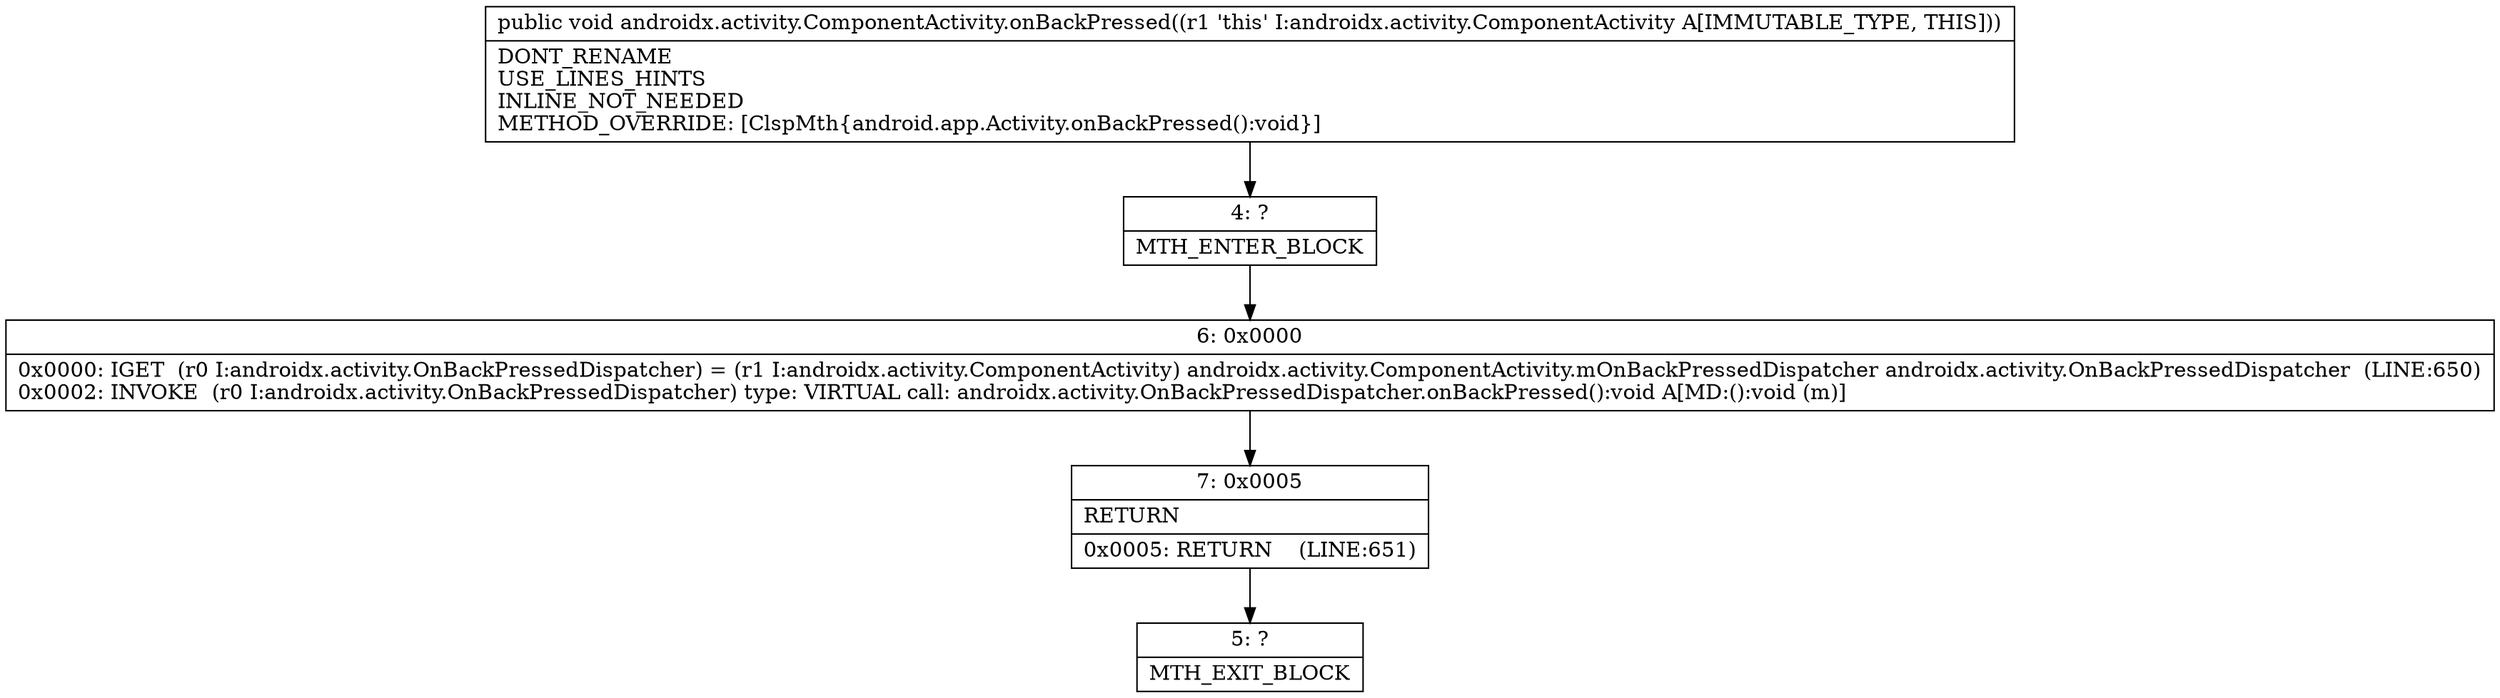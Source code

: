 digraph "CFG forandroidx.activity.ComponentActivity.onBackPressed()V" {
Node_4 [shape=record,label="{4\:\ ?|MTH_ENTER_BLOCK\l}"];
Node_6 [shape=record,label="{6\:\ 0x0000|0x0000: IGET  (r0 I:androidx.activity.OnBackPressedDispatcher) = (r1 I:androidx.activity.ComponentActivity) androidx.activity.ComponentActivity.mOnBackPressedDispatcher androidx.activity.OnBackPressedDispatcher  (LINE:650)\l0x0002: INVOKE  (r0 I:androidx.activity.OnBackPressedDispatcher) type: VIRTUAL call: androidx.activity.OnBackPressedDispatcher.onBackPressed():void A[MD:():void (m)]\l}"];
Node_7 [shape=record,label="{7\:\ 0x0005|RETURN\l|0x0005: RETURN    (LINE:651)\l}"];
Node_5 [shape=record,label="{5\:\ ?|MTH_EXIT_BLOCK\l}"];
MethodNode[shape=record,label="{public void androidx.activity.ComponentActivity.onBackPressed((r1 'this' I:androidx.activity.ComponentActivity A[IMMUTABLE_TYPE, THIS]))  | DONT_RENAME\lUSE_LINES_HINTS\lINLINE_NOT_NEEDED\lMETHOD_OVERRIDE: [ClspMth\{android.app.Activity.onBackPressed():void\}]\l}"];
MethodNode -> Node_4;Node_4 -> Node_6;
Node_6 -> Node_7;
Node_7 -> Node_5;
}


